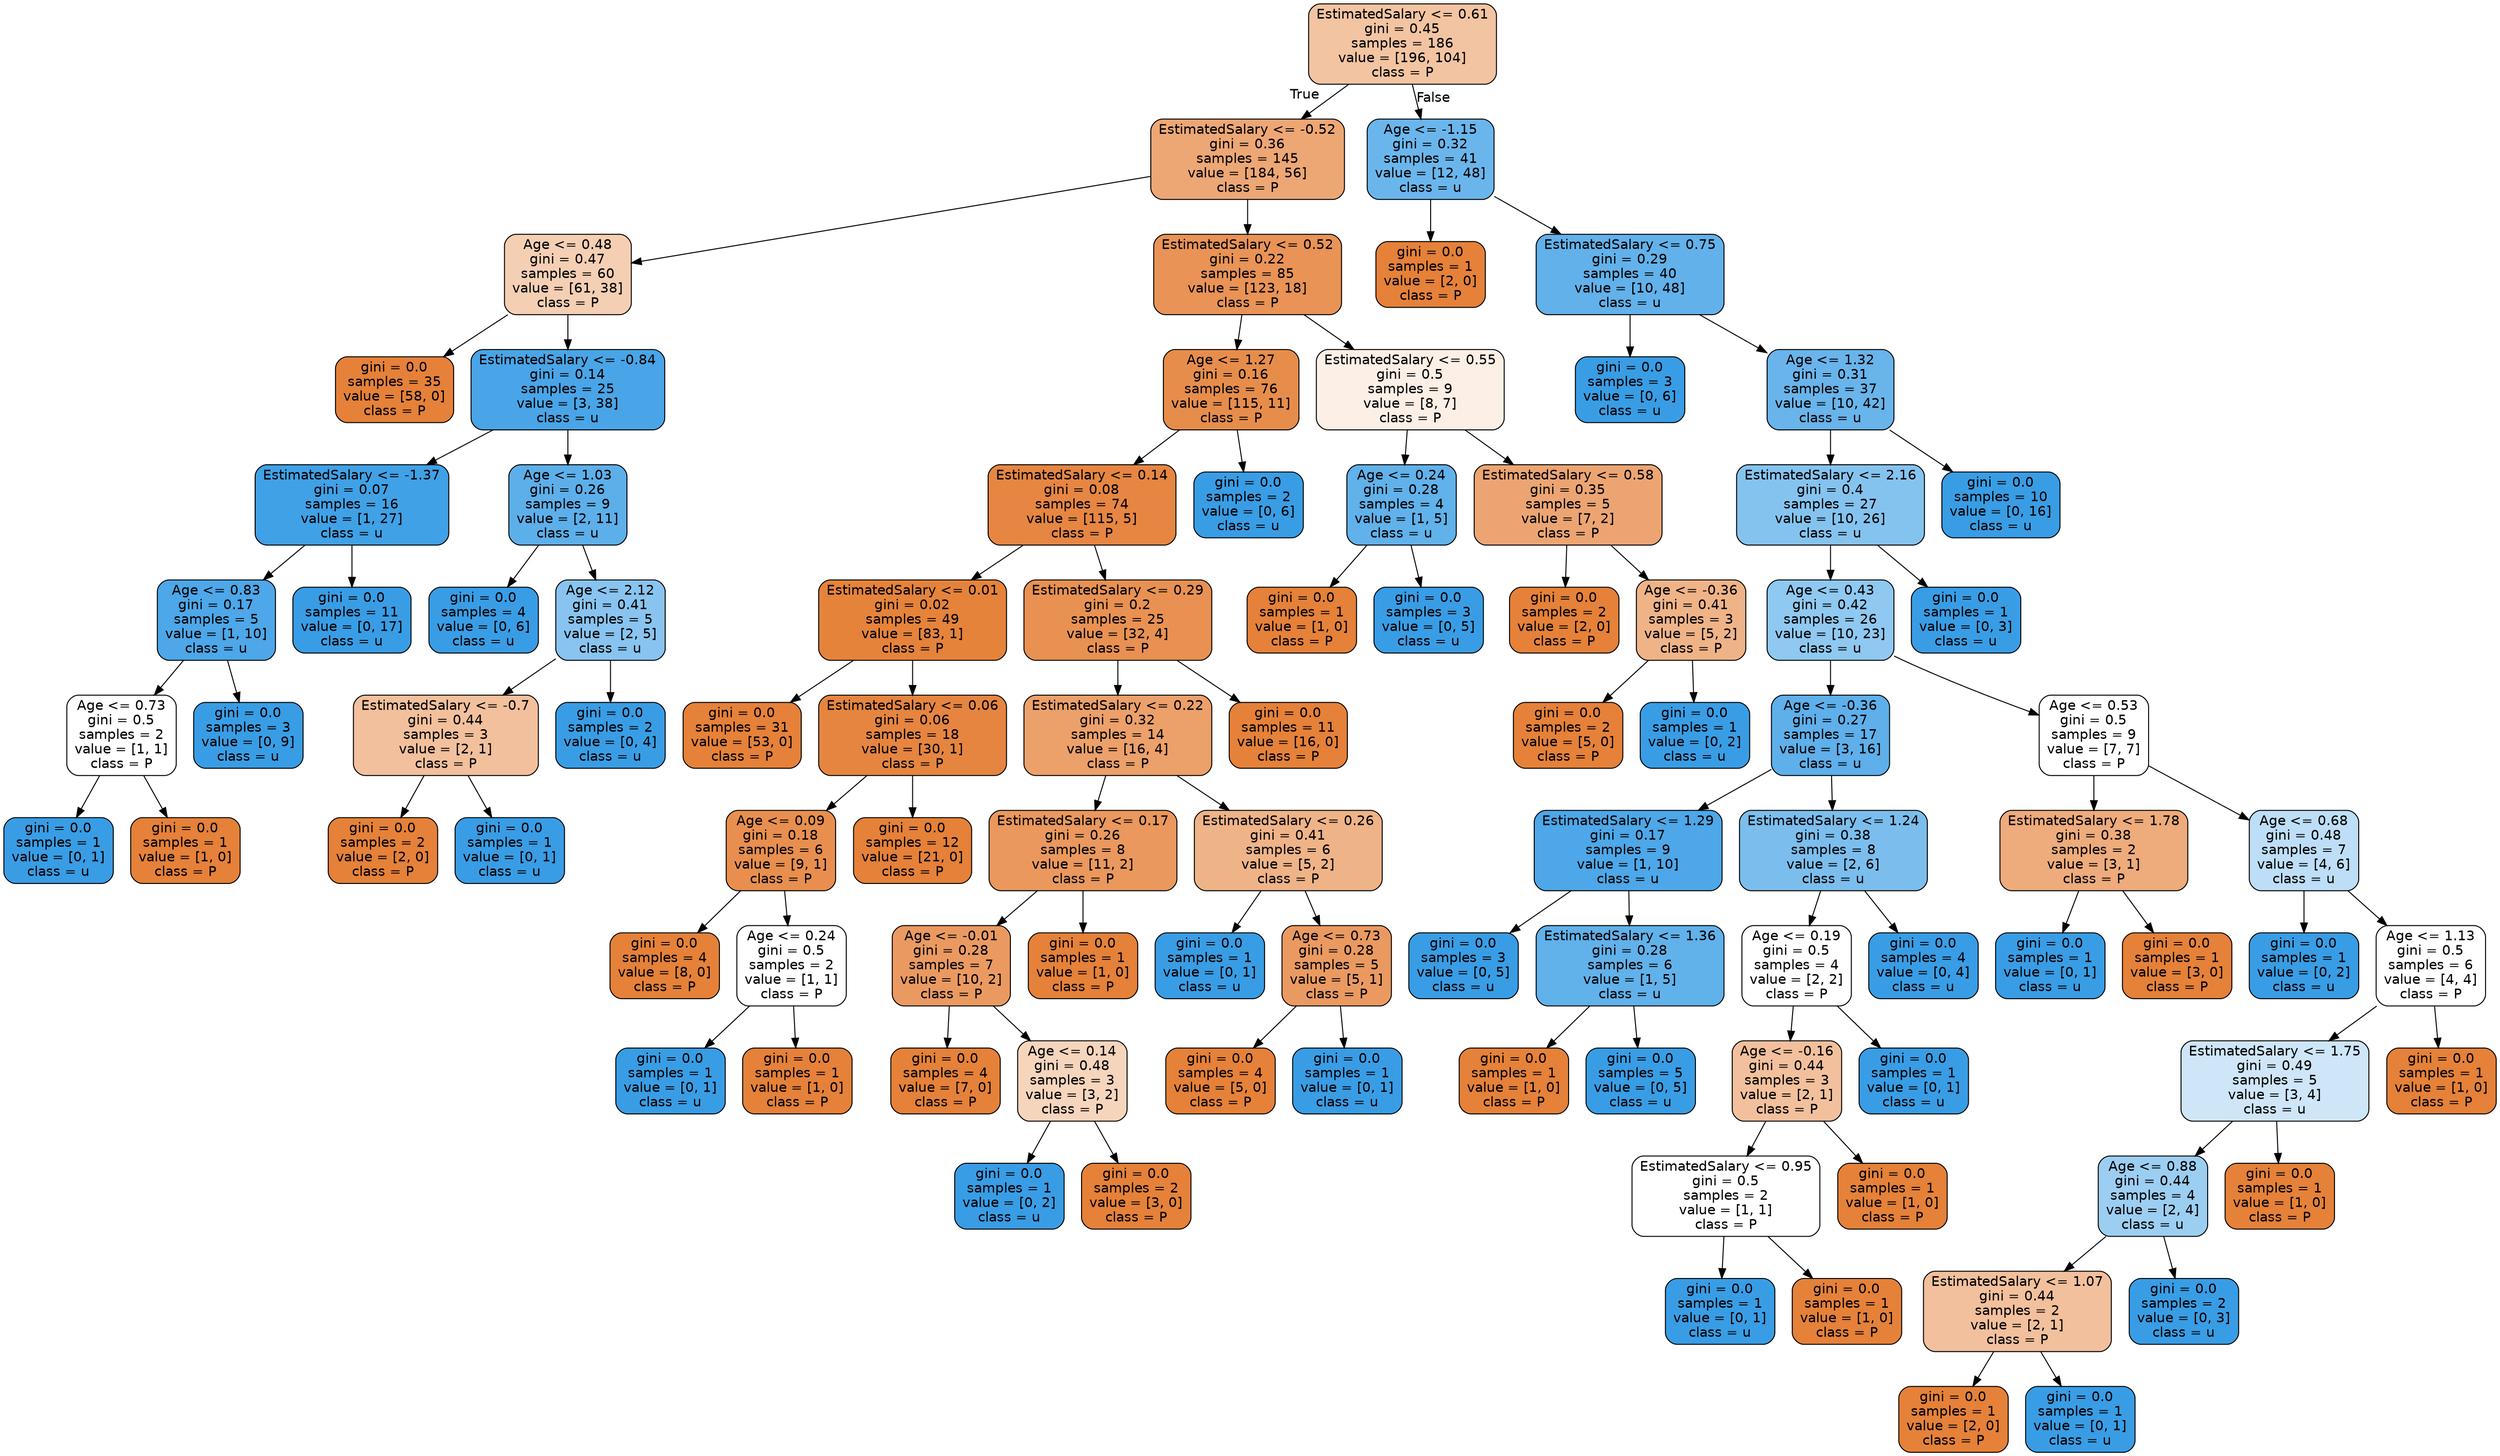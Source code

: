 digraph Tree {
node [shape=box, style="filled, rounded", color="black", fontname=helvetica] ;
edge [fontname=helvetica] ;
0 [label="EstimatedSalary <= 0.61\ngini = 0.45\nsamples = 186\nvalue = [196, 104]\nclass = P", fillcolor="#f3c4a2"] ;
1 [label="EstimatedSalary <= -0.52\ngini = 0.36\nsamples = 145\nvalue = [184, 56]\nclass = P", fillcolor="#eda775"] ;
0 -> 1 [labeldistance=2.5, labelangle=45, headlabel="True"] ;
2 [label="Age <= 0.48\ngini = 0.47\nsamples = 60\nvalue = [61, 38]\nclass = P", fillcolor="#f5cfb4"] ;
1 -> 2 ;
3 [label="gini = 0.0\nsamples = 35\nvalue = [58, 0]\nclass = P", fillcolor="#e58139"] ;
2 -> 3 ;
4 [label="EstimatedSalary <= -0.84\ngini = 0.14\nsamples = 25\nvalue = [3, 38]\nclass = u", fillcolor="#49a5e7"] ;
2 -> 4 ;
5 [label="EstimatedSalary <= -1.37\ngini = 0.07\nsamples = 16\nvalue = [1, 27]\nclass = u", fillcolor="#40a1e6"] ;
4 -> 5 ;
6 [label="Age <= 0.83\ngini = 0.17\nsamples = 5\nvalue = [1, 10]\nclass = u", fillcolor="#4da7e8"] ;
5 -> 6 ;
7 [label="Age <= 0.73\ngini = 0.5\nsamples = 2\nvalue = [1, 1]\nclass = P", fillcolor="#ffffff"] ;
6 -> 7 ;
8 [label="gini = 0.0\nsamples = 1\nvalue = [0, 1]\nclass = u", fillcolor="#399de5"] ;
7 -> 8 ;
9 [label="gini = 0.0\nsamples = 1\nvalue = [1, 0]\nclass = P", fillcolor="#e58139"] ;
7 -> 9 ;
10 [label="gini = 0.0\nsamples = 3\nvalue = [0, 9]\nclass = u", fillcolor="#399de5"] ;
6 -> 10 ;
11 [label="gini = 0.0\nsamples = 11\nvalue = [0, 17]\nclass = u", fillcolor="#399de5"] ;
5 -> 11 ;
12 [label="Age <= 1.03\ngini = 0.26\nsamples = 9\nvalue = [2, 11]\nclass = u", fillcolor="#5dafea"] ;
4 -> 12 ;
13 [label="gini = 0.0\nsamples = 4\nvalue = [0, 6]\nclass = u", fillcolor="#399de5"] ;
12 -> 13 ;
14 [label="Age <= 2.12\ngini = 0.41\nsamples = 5\nvalue = [2, 5]\nclass = u", fillcolor="#88c4ef"] ;
12 -> 14 ;
15 [label="EstimatedSalary <= -0.7\ngini = 0.44\nsamples = 3\nvalue = [2, 1]\nclass = P", fillcolor="#f2c09c"] ;
14 -> 15 ;
16 [label="gini = 0.0\nsamples = 2\nvalue = [2, 0]\nclass = P", fillcolor="#e58139"] ;
15 -> 16 ;
17 [label="gini = 0.0\nsamples = 1\nvalue = [0, 1]\nclass = u", fillcolor="#399de5"] ;
15 -> 17 ;
18 [label="gini = 0.0\nsamples = 2\nvalue = [0, 4]\nclass = u", fillcolor="#399de5"] ;
14 -> 18 ;
19 [label="EstimatedSalary <= 0.52\ngini = 0.22\nsamples = 85\nvalue = [123, 18]\nclass = P", fillcolor="#e99356"] ;
1 -> 19 ;
20 [label="Age <= 1.27\ngini = 0.16\nsamples = 76\nvalue = [115, 11]\nclass = P", fillcolor="#e78d4c"] ;
19 -> 20 ;
21 [label="EstimatedSalary <= 0.14\ngini = 0.08\nsamples = 74\nvalue = [115, 5]\nclass = P", fillcolor="#e68642"] ;
20 -> 21 ;
22 [label="EstimatedSalary <= 0.01\ngini = 0.02\nsamples = 49\nvalue = [83, 1]\nclass = P", fillcolor="#e5833b"] ;
21 -> 22 ;
23 [label="gini = 0.0\nsamples = 31\nvalue = [53, 0]\nclass = P", fillcolor="#e58139"] ;
22 -> 23 ;
24 [label="EstimatedSalary <= 0.06\ngini = 0.06\nsamples = 18\nvalue = [30, 1]\nclass = P", fillcolor="#e68540"] ;
22 -> 24 ;
25 [label="Age <= 0.09\ngini = 0.18\nsamples = 6\nvalue = [9, 1]\nclass = P", fillcolor="#e88f4f"] ;
24 -> 25 ;
26 [label="gini = 0.0\nsamples = 4\nvalue = [8, 0]\nclass = P", fillcolor="#e58139"] ;
25 -> 26 ;
27 [label="Age <= 0.24\ngini = 0.5\nsamples = 2\nvalue = [1, 1]\nclass = P", fillcolor="#ffffff"] ;
25 -> 27 ;
28 [label="gini = 0.0\nsamples = 1\nvalue = [0, 1]\nclass = u", fillcolor="#399de5"] ;
27 -> 28 ;
29 [label="gini = 0.0\nsamples = 1\nvalue = [1, 0]\nclass = P", fillcolor="#e58139"] ;
27 -> 29 ;
30 [label="gini = 0.0\nsamples = 12\nvalue = [21, 0]\nclass = P", fillcolor="#e58139"] ;
24 -> 30 ;
31 [label="EstimatedSalary <= 0.29\ngini = 0.2\nsamples = 25\nvalue = [32, 4]\nclass = P", fillcolor="#e89152"] ;
21 -> 31 ;
32 [label="EstimatedSalary <= 0.22\ngini = 0.32\nsamples = 14\nvalue = [16, 4]\nclass = P", fillcolor="#eca06a"] ;
31 -> 32 ;
33 [label="EstimatedSalary <= 0.17\ngini = 0.26\nsamples = 8\nvalue = [11, 2]\nclass = P", fillcolor="#ea985d"] ;
32 -> 33 ;
34 [label="Age <= -0.01\ngini = 0.28\nsamples = 7\nvalue = [10, 2]\nclass = P", fillcolor="#ea9a61"] ;
33 -> 34 ;
35 [label="gini = 0.0\nsamples = 4\nvalue = [7, 0]\nclass = P", fillcolor="#e58139"] ;
34 -> 35 ;
36 [label="Age <= 0.14\ngini = 0.48\nsamples = 3\nvalue = [3, 2]\nclass = P", fillcolor="#f6d5bd"] ;
34 -> 36 ;
37 [label="gini = 0.0\nsamples = 1\nvalue = [0, 2]\nclass = u", fillcolor="#399de5"] ;
36 -> 37 ;
38 [label="gini = 0.0\nsamples = 2\nvalue = [3, 0]\nclass = P", fillcolor="#e58139"] ;
36 -> 38 ;
39 [label="gini = 0.0\nsamples = 1\nvalue = [1, 0]\nclass = P", fillcolor="#e58139"] ;
33 -> 39 ;
40 [label="EstimatedSalary <= 0.26\ngini = 0.41\nsamples = 6\nvalue = [5, 2]\nclass = P", fillcolor="#efb388"] ;
32 -> 40 ;
41 [label="gini = 0.0\nsamples = 1\nvalue = [0, 1]\nclass = u", fillcolor="#399de5"] ;
40 -> 41 ;
42 [label="Age <= 0.73\ngini = 0.28\nsamples = 5\nvalue = [5, 1]\nclass = P", fillcolor="#ea9a61"] ;
40 -> 42 ;
43 [label="gini = 0.0\nsamples = 4\nvalue = [5, 0]\nclass = P", fillcolor="#e58139"] ;
42 -> 43 ;
44 [label="gini = 0.0\nsamples = 1\nvalue = [0, 1]\nclass = u", fillcolor="#399de5"] ;
42 -> 44 ;
45 [label="gini = 0.0\nsamples = 11\nvalue = [16, 0]\nclass = P", fillcolor="#e58139"] ;
31 -> 45 ;
46 [label="gini = 0.0\nsamples = 2\nvalue = [0, 6]\nclass = u", fillcolor="#399de5"] ;
20 -> 46 ;
47 [label="EstimatedSalary <= 0.55\ngini = 0.5\nsamples = 9\nvalue = [8, 7]\nclass = P", fillcolor="#fcefe6"] ;
19 -> 47 ;
48 [label="Age <= 0.24\ngini = 0.28\nsamples = 4\nvalue = [1, 5]\nclass = u", fillcolor="#61b1ea"] ;
47 -> 48 ;
49 [label="gini = 0.0\nsamples = 1\nvalue = [1, 0]\nclass = P", fillcolor="#e58139"] ;
48 -> 49 ;
50 [label="gini = 0.0\nsamples = 3\nvalue = [0, 5]\nclass = u", fillcolor="#399de5"] ;
48 -> 50 ;
51 [label="EstimatedSalary <= 0.58\ngini = 0.35\nsamples = 5\nvalue = [7, 2]\nclass = P", fillcolor="#eca572"] ;
47 -> 51 ;
52 [label="gini = 0.0\nsamples = 2\nvalue = [2, 0]\nclass = P", fillcolor="#e58139"] ;
51 -> 52 ;
53 [label="Age <= -0.36\ngini = 0.41\nsamples = 3\nvalue = [5, 2]\nclass = P", fillcolor="#efb388"] ;
51 -> 53 ;
54 [label="gini = 0.0\nsamples = 2\nvalue = [5, 0]\nclass = P", fillcolor="#e58139"] ;
53 -> 54 ;
55 [label="gini = 0.0\nsamples = 1\nvalue = [0, 2]\nclass = u", fillcolor="#399de5"] ;
53 -> 55 ;
56 [label="Age <= -1.15\ngini = 0.32\nsamples = 41\nvalue = [12, 48]\nclass = u", fillcolor="#6ab6ec"] ;
0 -> 56 [labeldistance=2.5, labelangle=-45, headlabel="False"] ;
57 [label="gini = 0.0\nsamples = 1\nvalue = [2, 0]\nclass = P", fillcolor="#e58139"] ;
56 -> 57 ;
58 [label="EstimatedSalary <= 0.75\ngini = 0.29\nsamples = 40\nvalue = [10, 48]\nclass = u", fillcolor="#62b1ea"] ;
56 -> 58 ;
59 [label="gini = 0.0\nsamples = 3\nvalue = [0, 6]\nclass = u", fillcolor="#399de5"] ;
58 -> 59 ;
60 [label="Age <= 1.32\ngini = 0.31\nsamples = 37\nvalue = [10, 42]\nclass = u", fillcolor="#68b4eb"] ;
58 -> 60 ;
61 [label="EstimatedSalary <= 2.16\ngini = 0.4\nsamples = 27\nvalue = [10, 26]\nclass = u", fillcolor="#85c3ef"] ;
60 -> 61 ;
62 [label="Age <= 0.43\ngini = 0.42\nsamples = 26\nvalue = [10, 23]\nclass = u", fillcolor="#8fc8f0"] ;
61 -> 62 ;
63 [label="Age <= -0.36\ngini = 0.27\nsamples = 17\nvalue = [3, 16]\nclass = u", fillcolor="#5eafea"] ;
62 -> 63 ;
64 [label="EstimatedSalary <= 1.29\ngini = 0.17\nsamples = 9\nvalue = [1, 10]\nclass = u", fillcolor="#4da7e8"] ;
63 -> 64 ;
65 [label="gini = 0.0\nsamples = 3\nvalue = [0, 5]\nclass = u", fillcolor="#399de5"] ;
64 -> 65 ;
66 [label="EstimatedSalary <= 1.36\ngini = 0.28\nsamples = 6\nvalue = [1, 5]\nclass = u", fillcolor="#61b1ea"] ;
64 -> 66 ;
67 [label="gini = 0.0\nsamples = 1\nvalue = [1, 0]\nclass = P", fillcolor="#e58139"] ;
66 -> 67 ;
68 [label="gini = 0.0\nsamples = 5\nvalue = [0, 5]\nclass = u", fillcolor="#399de5"] ;
66 -> 68 ;
69 [label="EstimatedSalary <= 1.24\ngini = 0.38\nsamples = 8\nvalue = [2, 6]\nclass = u", fillcolor="#7bbeee"] ;
63 -> 69 ;
70 [label="Age <= 0.19\ngini = 0.5\nsamples = 4\nvalue = [2, 2]\nclass = P", fillcolor="#ffffff"] ;
69 -> 70 ;
71 [label="Age <= -0.16\ngini = 0.44\nsamples = 3\nvalue = [2, 1]\nclass = P", fillcolor="#f2c09c"] ;
70 -> 71 ;
72 [label="EstimatedSalary <= 0.95\ngini = 0.5\nsamples = 2\nvalue = [1, 1]\nclass = P", fillcolor="#ffffff"] ;
71 -> 72 ;
73 [label="gini = 0.0\nsamples = 1\nvalue = [0, 1]\nclass = u", fillcolor="#399de5"] ;
72 -> 73 ;
74 [label="gini = 0.0\nsamples = 1\nvalue = [1, 0]\nclass = P", fillcolor="#e58139"] ;
72 -> 74 ;
75 [label="gini = 0.0\nsamples = 1\nvalue = [1, 0]\nclass = P", fillcolor="#e58139"] ;
71 -> 75 ;
76 [label="gini = 0.0\nsamples = 1\nvalue = [0, 1]\nclass = u", fillcolor="#399de5"] ;
70 -> 76 ;
77 [label="gini = 0.0\nsamples = 4\nvalue = [0, 4]\nclass = u", fillcolor="#399de5"] ;
69 -> 77 ;
78 [label="Age <= 0.53\ngini = 0.5\nsamples = 9\nvalue = [7, 7]\nclass = P", fillcolor="#ffffff"] ;
62 -> 78 ;
79 [label="EstimatedSalary <= 1.78\ngini = 0.38\nsamples = 2\nvalue = [3, 1]\nclass = P", fillcolor="#eeab7b"] ;
78 -> 79 ;
80 [label="gini = 0.0\nsamples = 1\nvalue = [0, 1]\nclass = u", fillcolor="#399de5"] ;
79 -> 80 ;
81 [label="gini = 0.0\nsamples = 1\nvalue = [3, 0]\nclass = P", fillcolor="#e58139"] ;
79 -> 81 ;
82 [label="Age <= 0.68\ngini = 0.48\nsamples = 7\nvalue = [4, 6]\nclass = u", fillcolor="#bddef6"] ;
78 -> 82 ;
83 [label="gini = 0.0\nsamples = 1\nvalue = [0, 2]\nclass = u", fillcolor="#399de5"] ;
82 -> 83 ;
84 [label="Age <= 1.13\ngini = 0.5\nsamples = 6\nvalue = [4, 4]\nclass = P", fillcolor="#ffffff"] ;
82 -> 84 ;
85 [label="EstimatedSalary <= 1.75\ngini = 0.49\nsamples = 5\nvalue = [3, 4]\nclass = u", fillcolor="#cee6f8"] ;
84 -> 85 ;
86 [label="Age <= 0.88\ngini = 0.44\nsamples = 4\nvalue = [2, 4]\nclass = u", fillcolor="#9ccef2"] ;
85 -> 86 ;
87 [label="EstimatedSalary <= 1.07\ngini = 0.44\nsamples = 2\nvalue = [2, 1]\nclass = P", fillcolor="#f2c09c"] ;
86 -> 87 ;
88 [label="gini = 0.0\nsamples = 1\nvalue = [2, 0]\nclass = P", fillcolor="#e58139"] ;
87 -> 88 ;
89 [label="gini = 0.0\nsamples = 1\nvalue = [0, 1]\nclass = u", fillcolor="#399de5"] ;
87 -> 89 ;
90 [label="gini = 0.0\nsamples = 2\nvalue = [0, 3]\nclass = u", fillcolor="#399de5"] ;
86 -> 90 ;
91 [label="gini = 0.0\nsamples = 1\nvalue = [1, 0]\nclass = P", fillcolor="#e58139"] ;
85 -> 91 ;
92 [label="gini = 0.0\nsamples = 1\nvalue = [1, 0]\nclass = P", fillcolor="#e58139"] ;
84 -> 92 ;
93 [label="gini = 0.0\nsamples = 1\nvalue = [0, 3]\nclass = u", fillcolor="#399de5"] ;
61 -> 93 ;
94 [label="gini = 0.0\nsamples = 10\nvalue = [0, 16]\nclass = u", fillcolor="#399de5"] ;
60 -> 94 ;
}